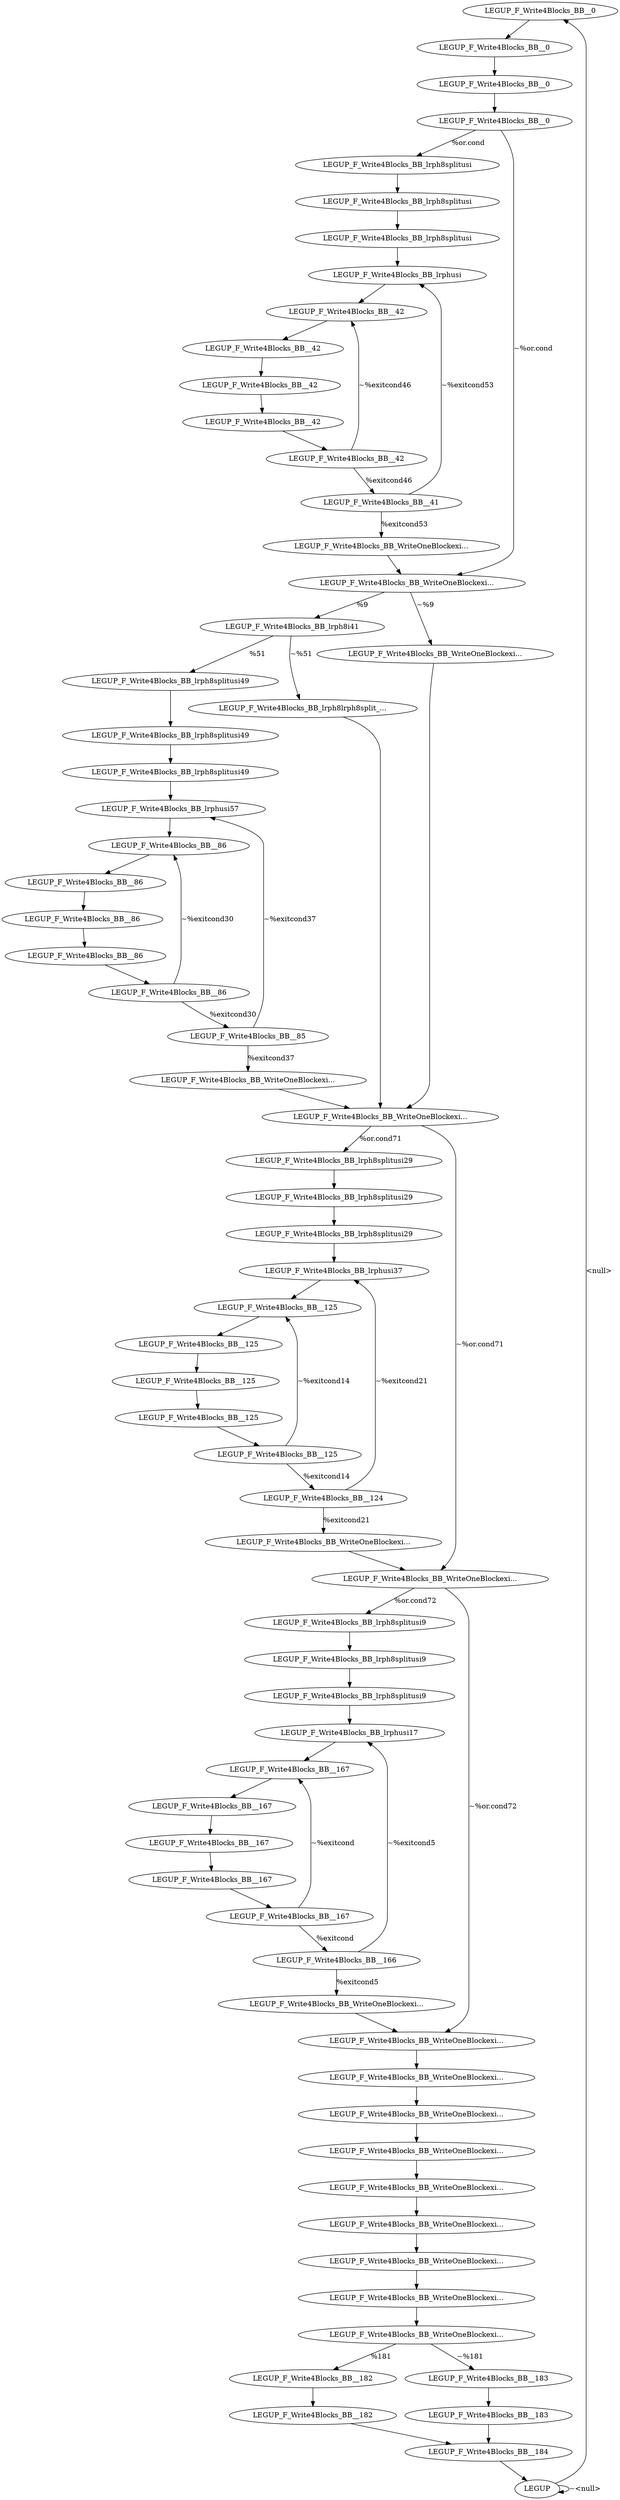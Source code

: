 digraph {
Node0x408c680[label="LEGUP_F_Write4Blocks_BB__0"];
Node0x408c4e0[label="LEGUP"];
Node0x408c4e0 -> Node0x408c680[label="<null>"];
Node0x408c4e0 -> Node0x408c4e0[label="~<null>"];
Node0x408c750[label="LEGUP_F_Write4Blocks_BB__0"];
Node0x408c680 -> Node0x408c750;
Node0x408c820[label="LEGUP_F_Write4Blocks_BB__0"];
Node0x408c750 -> Node0x408c820;
Node0x408c8f0[label="LEGUP_F_Write4Blocks_BB__0"];
Node0x408c820 -> Node0x408c8f0;
Node0x408c9c0[label="LEGUP_F_Write4Blocks_BB_lrph8splitusi"];
Node0x408c8f0 -> Node0x408c9c0[label="%or.cond"];
Node0x4073360[label="LEGUP_F_Write4Blocks_BB_WriteOneBlockexi..."];
Node0x408c8f0 -> Node0x4073360[label="~%or.cond"];
Node0x408ca90[label="LEGUP_F_Write4Blocks_BB_lrph8splitusi"];
Node0x408c9c0 -> Node0x408ca90;
Node0x408cb60[label="LEGUP_F_Write4Blocks_BB_lrph8splitusi"];
Node0x408ca90 -> Node0x408cb60;
Node0x408d110[label="LEGUP_F_Write4Blocks_BB_lrphusi"];
Node0x408cb60 -> Node0x408d110;
Node0x408d1e0[label="LEGUP_F_Write4Blocks_BB_WriteOneBlockexi..."];
Node0x408cc30[label="LEGUP_F_Write4Blocks_BB__41"];
Node0x408cc30 -> Node0x408d1e0[label="%exitcond53"];
Node0x408cc30 -> Node0x408d110[label="~%exitcond53"];
Node0x408cdd0[label="LEGUP_F_Write4Blocks_BB__42"];
Node0x408cd00[label="LEGUP_F_Write4Blocks_BB__42"];
Node0x408cd00 -> Node0x408cdd0;
Node0x408cea0[label="LEGUP_F_Write4Blocks_BB__42"];
Node0x408cdd0 -> Node0x408cea0;
Node0x408cf70[label="LEGUP_F_Write4Blocks_BB__42"];
Node0x408cea0 -> Node0x408cf70;
Node0x408d040[label="LEGUP_F_Write4Blocks_BB__42"];
Node0x408cf70 -> Node0x408d040;
Node0x408d040 -> Node0x408cc30[label="%exitcond46"];
Node0x408d040 -> Node0x408cd00[label="~%exitcond46"];
Node0x408d110 -> Node0x408cd00;
Node0x408d1e0 -> Node0x4073360;
Node0x4073500[label="LEGUP_F_Write4Blocks_BB_lrph8i41"];
Node0x4073360 -> Node0x4073500[label="%9"];
Node0x4073430[label="LEGUP_F_Write4Blocks_BB_WriteOneBlockexi..."];
Node0x4073360 -> Node0x4073430[label="~%9"];
Node0x4073f90[label="LEGUP_F_Write4Blocks_BB_WriteOneBlockexi..."];
Node0x4073430 -> Node0x4073f90;
Node0x40736a0[label="LEGUP_F_Write4Blocks_BB_lrph8splitusi49"];
Node0x4073500 -> Node0x40736a0[label="%51"];
Node0x40735d0[label="LEGUP_F_Write4Blocks_BB_lrph8lrph8split_..."];
Node0x4073500 -> Node0x40735d0[label="~%51"];
Node0x40735d0 -> Node0x4073f90;
Node0x4073770[label="LEGUP_F_Write4Blocks_BB_lrph8splitusi49"];
Node0x40736a0 -> Node0x4073770;
Node0x4073840[label="LEGUP_F_Write4Blocks_BB_lrph8splitusi49"];
Node0x4073770 -> Node0x4073840;
Node0x4073df0[label="LEGUP_F_Write4Blocks_BB_lrphusi57"];
Node0x4073840 -> Node0x4073df0;
Node0x4073ec0[label="LEGUP_F_Write4Blocks_BB_WriteOneBlockexi..."];
Node0x4073910[label="LEGUP_F_Write4Blocks_BB__85"];
Node0x4073910 -> Node0x4073ec0[label="%exitcond37"];
Node0x4073910 -> Node0x4073df0[label="~%exitcond37"];
Node0x4073ab0[label="LEGUP_F_Write4Blocks_BB__86"];
Node0x40739e0[label="LEGUP_F_Write4Blocks_BB__86"];
Node0x40739e0 -> Node0x4073ab0;
Node0x4073b80[label="LEGUP_F_Write4Blocks_BB__86"];
Node0x4073ab0 -> Node0x4073b80;
Node0x4073c50[label="LEGUP_F_Write4Blocks_BB__86"];
Node0x4073b80 -> Node0x4073c50;
Node0x4073d20[label="LEGUP_F_Write4Blocks_BB__86"];
Node0x4073c50 -> Node0x4073d20;
Node0x4073d20 -> Node0x4073910[label="%exitcond30"];
Node0x4073d20 -> Node0x40739e0[label="~%exitcond30"];
Node0x4073df0 -> Node0x40739e0;
Node0x4073ec0 -> Node0x4073f90;
Node0x4074060[label="LEGUP_F_Write4Blocks_BB_lrph8splitusi29"];
Node0x4073f90 -> Node0x4074060[label="%or.cond71"];
Node0x4096080[label="LEGUP_F_Write4Blocks_BB_WriteOneBlockexi..."];
Node0x4073f90 -> Node0x4096080[label="~%or.cond71"];
Node0x4074130[label="LEGUP_F_Write4Blocks_BB_lrph8splitusi29"];
Node0x4074060 -> Node0x4074130;
Node0x4074200[label="LEGUP_F_Write4Blocks_BB_lrph8splitusi29"];
Node0x4074130 -> Node0x4074200;
Node0x4095ee0[label="LEGUP_F_Write4Blocks_BB_lrphusi37"];
Node0x4074200 -> Node0x4095ee0;
Node0x4095fb0[label="LEGUP_F_Write4Blocks_BB_WriteOneBlockexi..."];
Node0x4095a00[label="LEGUP_F_Write4Blocks_BB__124"];
Node0x4095a00 -> Node0x4095fb0[label="%exitcond21"];
Node0x4095a00 -> Node0x4095ee0[label="~%exitcond21"];
Node0x4095ba0[label="LEGUP_F_Write4Blocks_BB__125"];
Node0x4095ad0[label="LEGUP_F_Write4Blocks_BB__125"];
Node0x4095ad0 -> Node0x4095ba0;
Node0x4095c70[label="LEGUP_F_Write4Blocks_BB__125"];
Node0x4095ba0 -> Node0x4095c70;
Node0x4095d40[label="LEGUP_F_Write4Blocks_BB__125"];
Node0x4095c70 -> Node0x4095d40;
Node0x4095e10[label="LEGUP_F_Write4Blocks_BB__125"];
Node0x4095d40 -> Node0x4095e10;
Node0x4095e10 -> Node0x4095a00[label="%exitcond14"];
Node0x4095e10 -> Node0x4095ad0[label="~%exitcond14"];
Node0x4095ee0 -> Node0x4095ad0;
Node0x4095fb0 -> Node0x4096080;
Node0x4096150[label="LEGUP_F_Write4Blocks_BB_lrph8splitusi9"];
Node0x4096080 -> Node0x4096150[label="%or.cond72"];
Node0x4096a40[label="LEGUP_F_Write4Blocks_BB_WriteOneBlockexi..."];
Node0x4096080 -> Node0x4096a40[label="~%or.cond72"];
Node0x4096220[label="LEGUP_F_Write4Blocks_BB_lrph8splitusi9"];
Node0x4096150 -> Node0x4096220;
Node0x40962f0[label="LEGUP_F_Write4Blocks_BB_lrph8splitusi9"];
Node0x4096220 -> Node0x40962f0;
Node0x40968a0[label="LEGUP_F_Write4Blocks_BB_lrphusi17"];
Node0x40962f0 -> Node0x40968a0;
Node0x4096970[label="LEGUP_F_Write4Blocks_BB_WriteOneBlockexi..."];
Node0x40963c0[label="LEGUP_F_Write4Blocks_BB__166"];
Node0x40963c0 -> Node0x4096970[label="%exitcond5"];
Node0x40963c0 -> Node0x40968a0[label="~%exitcond5"];
Node0x4096560[label="LEGUP_F_Write4Blocks_BB__167"];
Node0x4096490[label="LEGUP_F_Write4Blocks_BB__167"];
Node0x4096490 -> Node0x4096560;
Node0x4096630[label="LEGUP_F_Write4Blocks_BB__167"];
Node0x4096560 -> Node0x4096630;
Node0x4096700[label="LEGUP_F_Write4Blocks_BB__167"];
Node0x4096630 -> Node0x4096700;
Node0x40967d0[label="LEGUP_F_Write4Blocks_BB__167"];
Node0x4096700 -> Node0x40967d0;
Node0x40967d0 -> Node0x40963c0[label="%exitcond"];
Node0x40967d0 -> Node0x4096490[label="~%exitcond"];
Node0x40968a0 -> Node0x4096490;
Node0x4096970 -> Node0x4096a40;
Node0x4096b10[label="LEGUP_F_Write4Blocks_BB_WriteOneBlockexi..."];
Node0x4096a40 -> Node0x4096b10;
Node0x4096be0[label="LEGUP_F_Write4Blocks_BB_WriteOneBlockexi..."];
Node0x4096b10 -> Node0x4096be0;
Node0x4096cb0[label="LEGUP_F_Write4Blocks_BB_WriteOneBlockexi..."];
Node0x4096be0 -> Node0x4096cb0;
Node0x4096d80[label="LEGUP_F_Write4Blocks_BB_WriteOneBlockexi..."];
Node0x4096cb0 -> Node0x4096d80;
Node0x4096e50[label="LEGUP_F_Write4Blocks_BB_WriteOneBlockexi..."];
Node0x4096d80 -> Node0x4096e50;
Node0x4096f20[label="LEGUP_F_Write4Blocks_BB_WriteOneBlockexi..."];
Node0x4096e50 -> Node0x4096f20;
Node0x4096ff0[label="LEGUP_F_Write4Blocks_BB_WriteOneBlockexi..."];
Node0x4096f20 -> Node0x4096ff0;
Node0x40970c0[label="LEGUP_F_Write4Blocks_BB_WriteOneBlockexi..."];
Node0x4096ff0 -> Node0x40970c0;
Node0x4097190[label="LEGUP_F_Write4Blocks_BB__182"];
Node0x40970c0 -> Node0x4097190[label="%181"];
Node0x4097330[label="LEGUP_F_Write4Blocks_BB__183"];
Node0x40970c0 -> Node0x4097330[label="~%181"];
Node0x4097260[label="LEGUP_F_Write4Blocks_BB__182"];
Node0x4097190 -> Node0x4097260;
Node0x40974d0[label="LEGUP_F_Write4Blocks_BB__184"];
Node0x4097260 -> Node0x40974d0;
Node0x4097400[label="LEGUP_F_Write4Blocks_BB__183"];
Node0x4097330 -> Node0x4097400;
Node0x4097400 -> Node0x40974d0;
Node0x40974d0 -> Node0x408c4e0;
}
